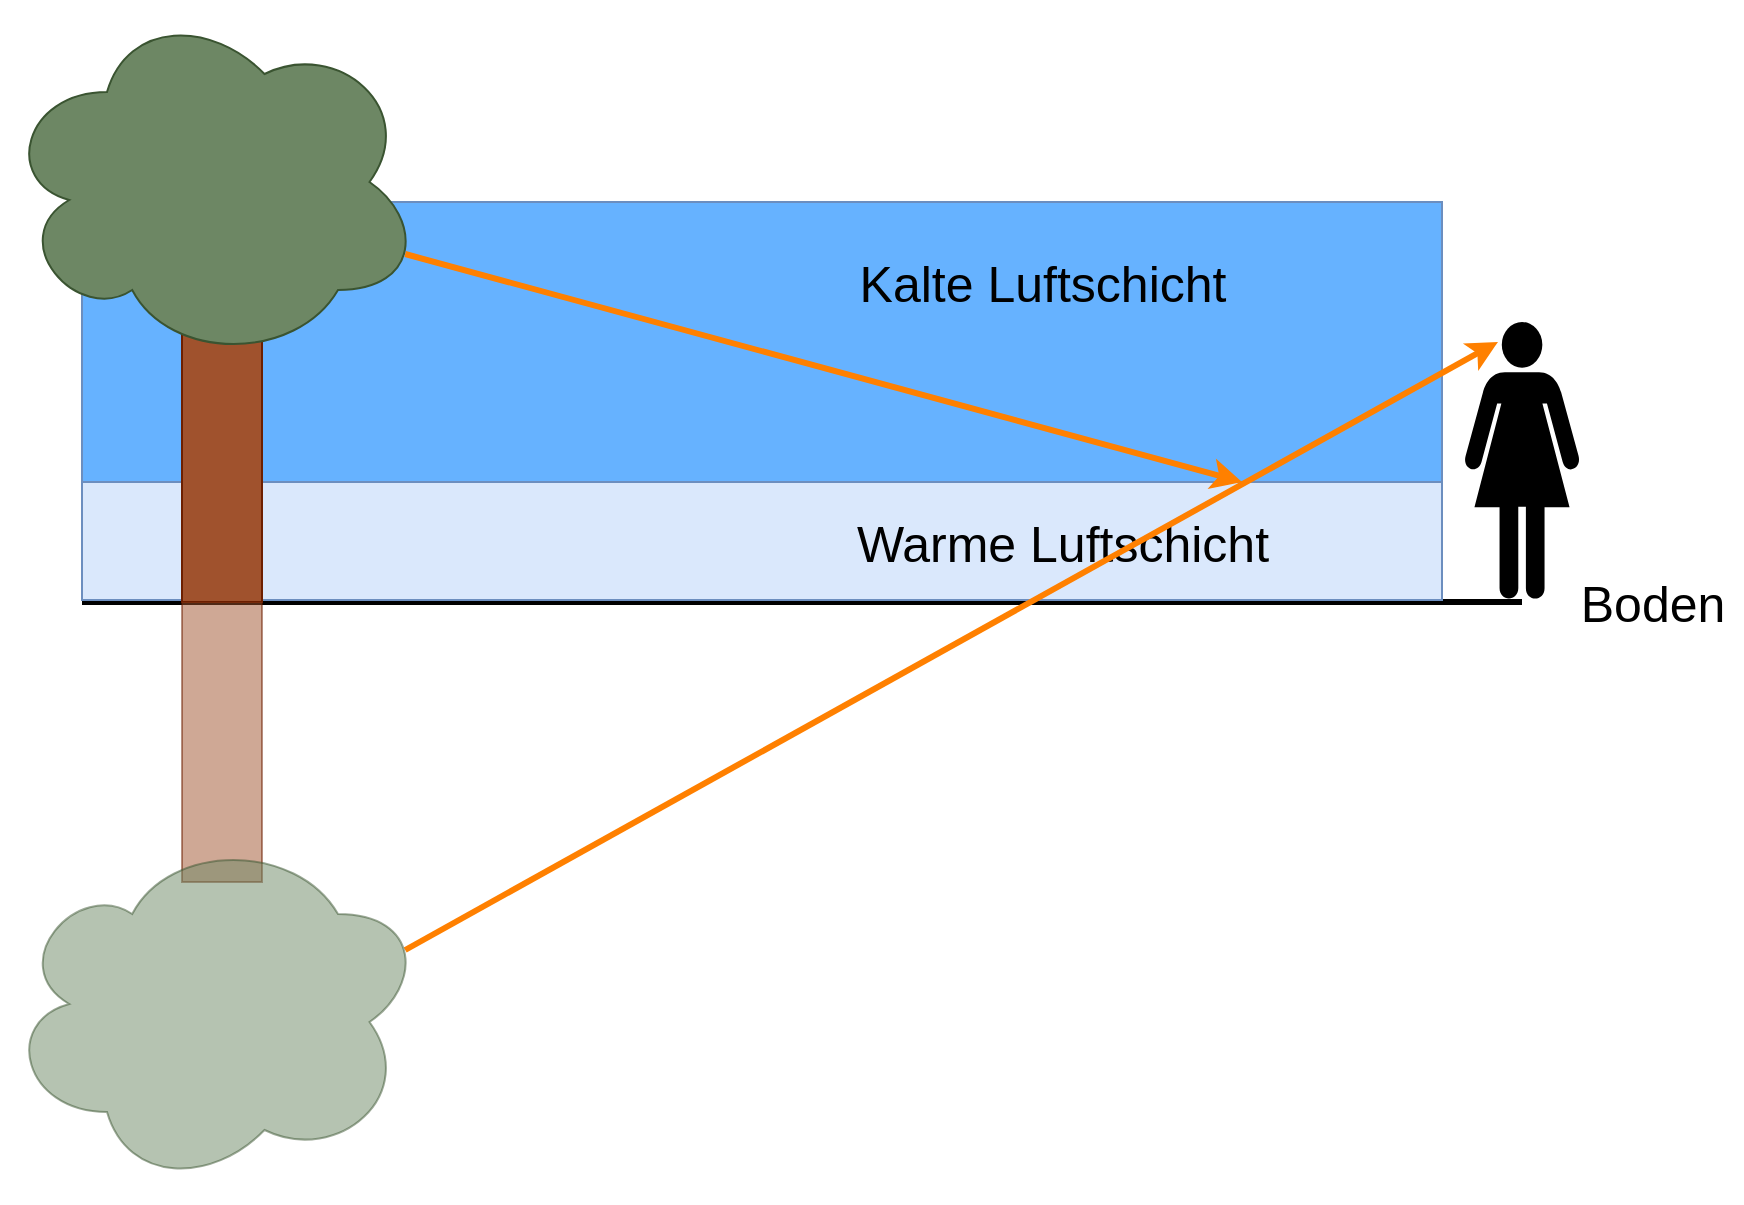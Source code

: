 <mxfile version="17.2.4" type="device"><diagram id="EBjkTD_Pb0vX1YFv8gJt" name="Seite-1"><mxGraphModel dx="1018" dy="674" grid="1" gridSize="10" guides="1" tooltips="1" connect="1" arrows="1" fold="1" page="1" pageScale="1" pageWidth="827" pageHeight="1169" math="0" shadow="0"><root><mxCell id="0"/><mxCell id="1" parent="0"/><mxCell id="EjFx66COdgGPBIJ3te2H-1" value="" style="endArrow=none;html=1;rounded=0;strokeWidth=3;" edge="1" parent="1"><mxGeometry width="50" height="50" relative="1" as="geometry"><mxPoint x="80" y="440" as="sourcePoint"/><mxPoint x="800" y="440" as="targetPoint"/></mxGeometry></mxCell><mxCell id="EjFx66COdgGPBIJ3te2H-2" value="&lt;font style=&quot;font-size: 25px&quot;&gt;Boden&lt;/font&gt;" style="text;html=1;resizable=0;autosize=1;align=center;verticalAlign=middle;points=[];fillColor=none;strokeColor=none;rounded=0;" vertex="1" parent="1"><mxGeometry x="820" y="430" width="90" height="20" as="geometry"/></mxCell><mxCell id="EjFx66COdgGPBIJ3te2H-3" value="" style="shape=mxgraph.signs.people.woman_1;html=1;pointerEvents=1;fillColor=#000000;strokeColor=none;verticalLabelPosition=bottom;verticalAlign=top;align=center;sketch=0;fontSize=25;" vertex="1" parent="1"><mxGeometry x="770" y="300" width="60" height="140" as="geometry"/></mxCell><mxCell id="EjFx66COdgGPBIJ3te2H-4" value="" style="rounded=0;whiteSpace=wrap;html=1;fontSize=25;fillColor=#dae8fc;strokeColor=#6c8ebf;" vertex="1" parent="1"><mxGeometry x="80" y="380" width="680" height="59" as="geometry"/></mxCell><mxCell id="EjFx66COdgGPBIJ3te2H-5" value="&lt;font style=&quot;font-size: 25px&quot;&gt;Warme Luftschicht&lt;/font&gt;" style="text;html=1;resizable=0;autosize=1;align=center;verticalAlign=middle;points=[];fillColor=none;strokeColor=none;rounded=0;" vertex="1" parent="1"><mxGeometry x="460" y="399.5" width="220" height="20" as="geometry"/></mxCell><mxCell id="EjFx66COdgGPBIJ3te2H-6" value="" style="rounded=0;whiteSpace=wrap;html=1;fontSize=25;fillColor=#66B2FF;strokeColor=#6c8ebf;" vertex="1" parent="1"><mxGeometry x="80" y="240" width="680" height="140" as="geometry"/></mxCell><mxCell id="EjFx66COdgGPBIJ3te2H-7" value="&lt;font style=&quot;font-size: 25px&quot;&gt;Kalte Luftschicht&lt;/font&gt;" style="text;html=1;resizable=0;autosize=1;align=center;verticalAlign=middle;points=[];fillColor=none;strokeColor=none;rounded=0;" vertex="1" parent="1"><mxGeometry x="460" y="270" width="200" height="20" as="geometry"/></mxCell><mxCell id="EjFx66COdgGPBIJ3te2H-8" value="" style="rounded=0;whiteSpace=wrap;html=1;fontSize=25;fillColor=#a0522d;fontColor=#ffffff;strokeColor=#6D1F00;" vertex="1" parent="1"><mxGeometry x="130" y="300" width="40" height="140" as="geometry"/></mxCell><mxCell id="EjFx66COdgGPBIJ3te2H-9" value="" style="ellipse;shape=cloud;whiteSpace=wrap;html=1;fontSize=25;fillColor=#6d8764;fontColor=#ffffff;strokeColor=#3A5431;" vertex="1" parent="1"><mxGeometry x="40" y="140" width="210" height="180" as="geometry"/></mxCell><mxCell id="EjFx66COdgGPBIJ3te2H-10" value="" style="endArrow=classic;html=1;rounded=0;fontSize=25;strokeWidth=3;exitX=0.96;exitY=0.7;exitDx=0;exitDy=0;exitPerimeter=0;strokeColor=#FF8000;" edge="1" parent="1" source="EjFx66COdgGPBIJ3te2H-9"><mxGeometry width="50" height="50" relative="1" as="geometry"><mxPoint x="430" y="380" as="sourcePoint"/><mxPoint x="660" y="380" as="targetPoint"/></mxGeometry></mxCell><mxCell id="EjFx66COdgGPBIJ3te2H-11" value="" style="endArrow=classic;html=1;rounded=0;fontSize=25;strokeWidth=3;entryX=0.3;entryY=0.071;entryDx=0;entryDy=0;entryPerimeter=0;strokeColor=#FF8000;exitX=0.96;exitY=0.7;exitDx=0;exitDy=0;exitPerimeter=0;" edge="1" parent="1" source="EjFx66COdgGPBIJ3te2H-13" target="EjFx66COdgGPBIJ3te2H-3"><mxGeometry width="50" height="50" relative="1" as="geometry"><mxPoint x="249" y="620" as="sourcePoint"/><mxPoint x="516.24" y="454.975" as="targetPoint"/></mxGeometry></mxCell><mxCell id="EjFx66COdgGPBIJ3te2H-12" value="" style="rounded=0;whiteSpace=wrap;html=1;fontSize=25;fillColor=#a0522d;fontColor=#ffffff;strokeColor=#6D1F00;opacity=50;" vertex="1" parent="1"><mxGeometry x="130" y="440" width="40" height="140" as="geometry"/></mxCell><mxCell id="EjFx66COdgGPBIJ3te2H-13" value="" style="ellipse;shape=cloud;whiteSpace=wrap;html=1;fontSize=25;fillColor=#6d8764;fontColor=#ffffff;strokeColor=#3A5431;flipH=0;flipV=1;opacity=50;" vertex="1" parent="1"><mxGeometry x="40" y="560" width="210" height="180" as="geometry"/></mxCell></root></mxGraphModel></diagram></mxfile>